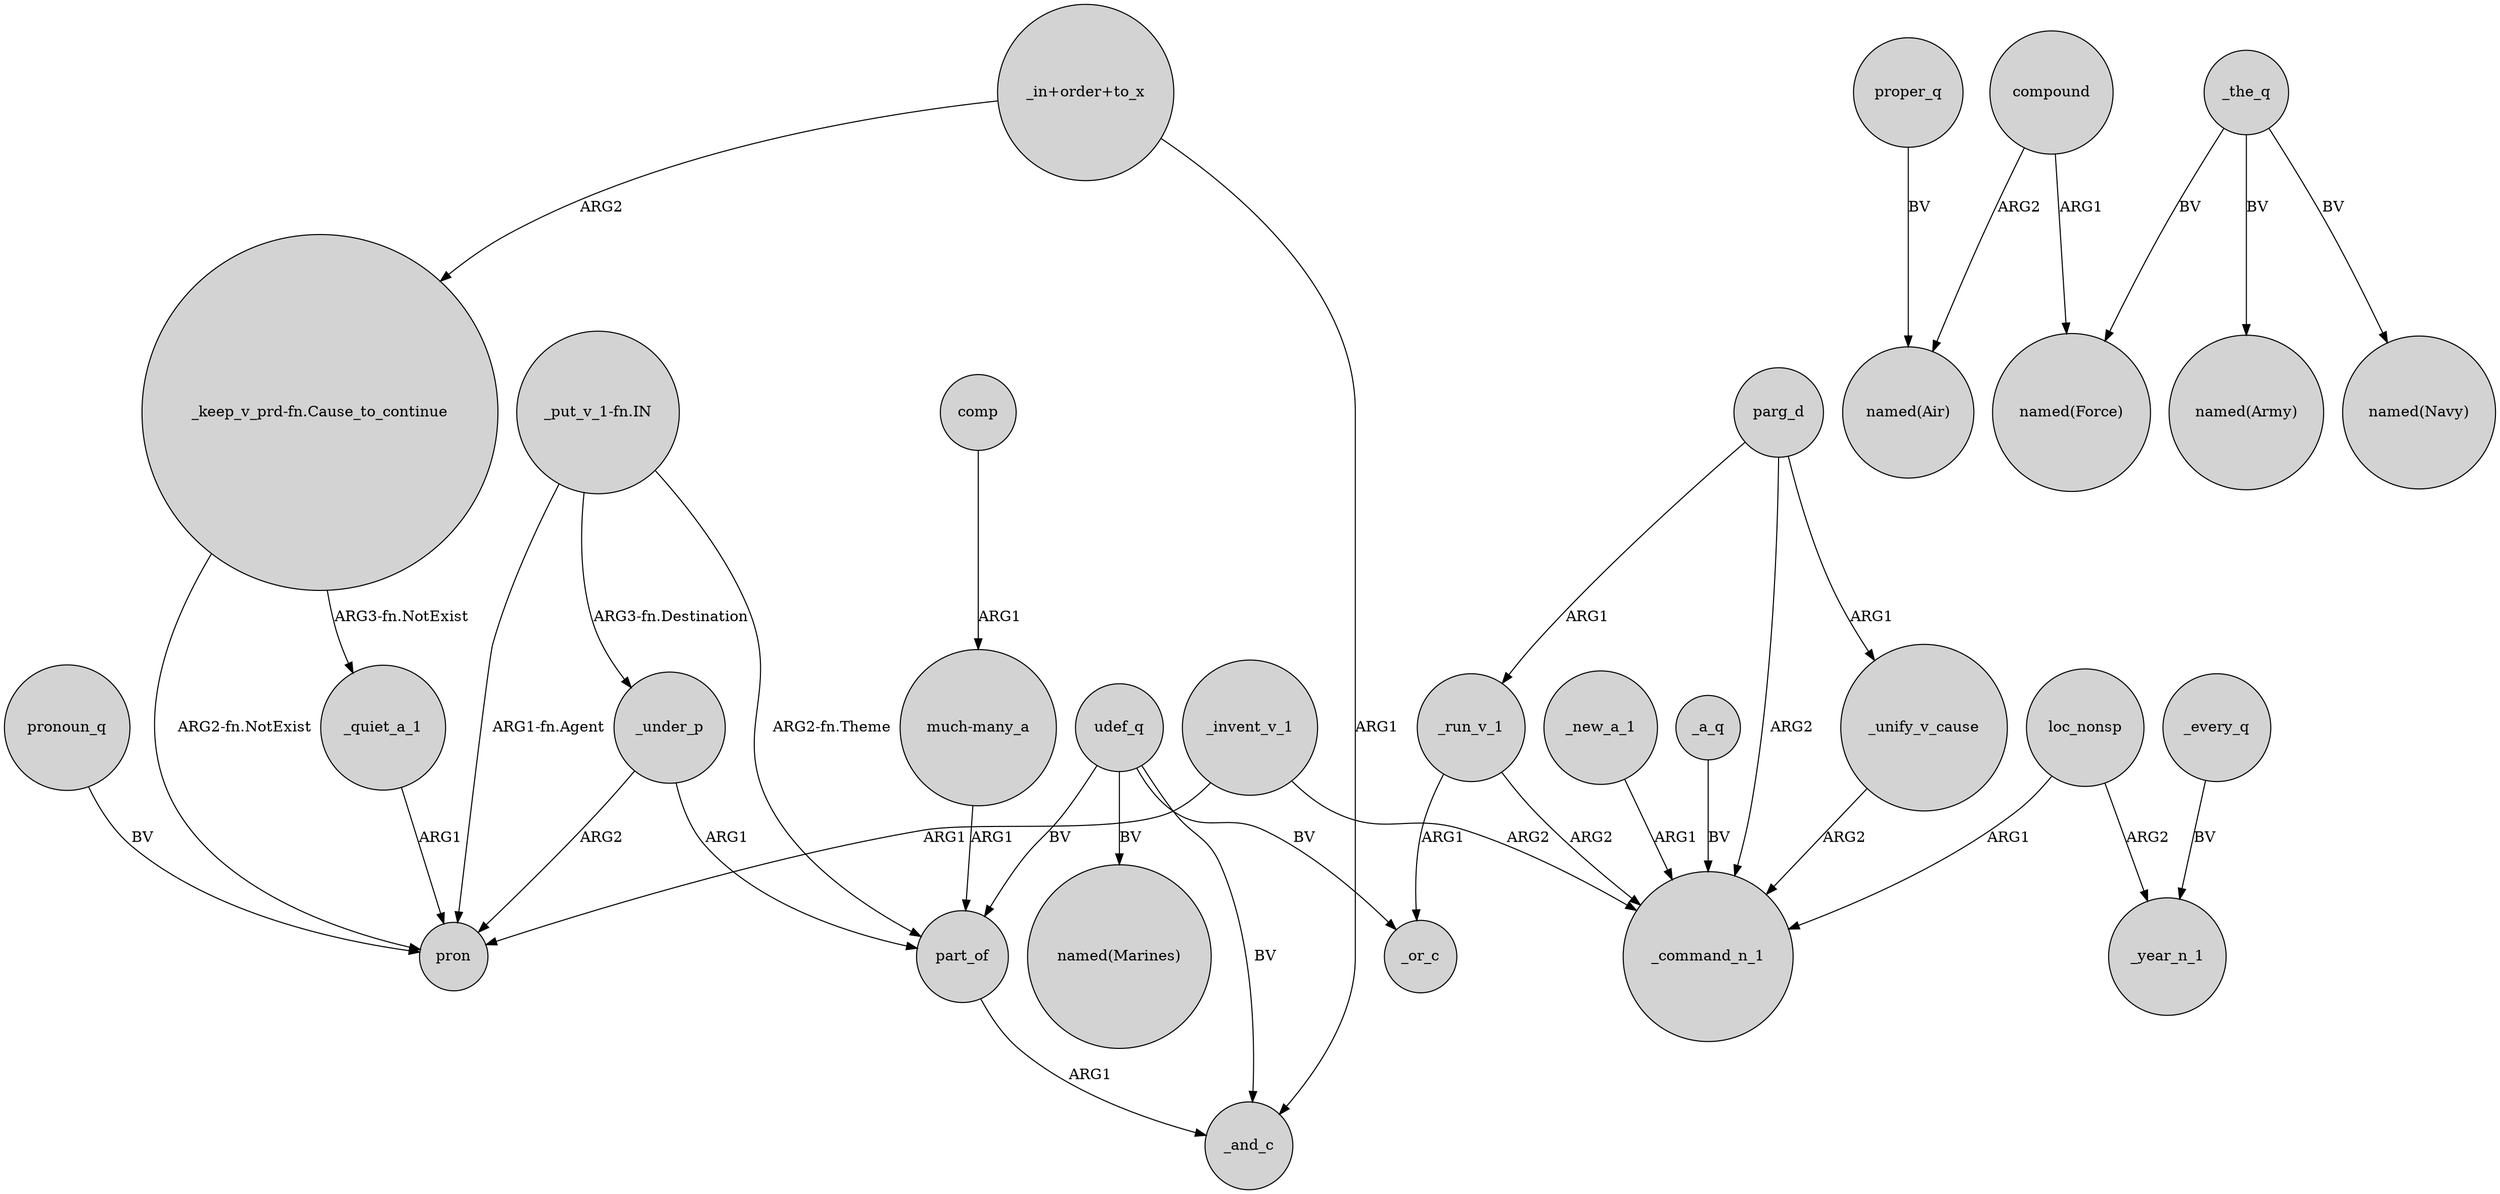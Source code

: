 digraph {
	node [shape=circle style=filled]
	"_put_v_1-fn.IN" -> pron [label="ARG1-fn.Agent"]
	_quiet_a_1 -> pron [label=ARG1]
	udef_q -> part_of [label=BV]
	_the_q -> "named(Force)" [label=BV]
	"_keep_v_prd-fn.Cause_to_continue" -> _quiet_a_1 [label="ARG3-fn.NotExist"]
	"_in+order+to_x" -> "_keep_v_prd-fn.Cause_to_continue" [label=ARG2]
	_the_q -> "named(Army)" [label=BV]
	_under_p -> pron [label=ARG2]
	"much-many_a" -> part_of [label=ARG1]
	proper_q -> "named(Air)" [label=BV]
	_invent_v_1 -> pron [label=ARG1]
	parg_d -> _command_n_1 [label=ARG2]
	compound -> "named(Air)" [label=ARG2]
	_under_p -> part_of [label=ARG1]
	compound -> "named(Force)" [label=ARG1]
	_invent_v_1 -> _command_n_1 [label=ARG2]
	parg_d -> _run_v_1 [label=ARG1]
	_unify_v_cause -> _command_n_1 [label=ARG2]
	udef_q -> _or_c [label=BV]
	"_in+order+to_x" -> _and_c [label=ARG1]
	_new_a_1 -> _command_n_1 [label=ARG1]
	part_of -> _and_c [label=ARG1]
	"_put_v_1-fn.IN" -> _under_p [label="ARG3-fn.Destination"]
	_every_q -> _year_n_1 [label=BV]
	pronoun_q -> pron [label=BV]
	_the_q -> "named(Navy)" [label=BV]
	"_put_v_1-fn.IN" -> part_of [label="ARG2-fn.Theme"]
	comp -> "much-many_a" [label=ARG1]
	udef_q -> "named(Marines)" [label=BV]
	_run_v_1 -> _or_c [label=ARG1]
	loc_nonsp -> _command_n_1 [label=ARG1]
	loc_nonsp -> _year_n_1 [label=ARG2]
	_a_q -> _command_n_1 [label=BV]
	_run_v_1 -> _command_n_1 [label=ARG2]
	udef_q -> _and_c [label=BV]
	parg_d -> _unify_v_cause [label=ARG1]
	"_keep_v_prd-fn.Cause_to_continue" -> pron [label="ARG2-fn.NotExist"]
}
